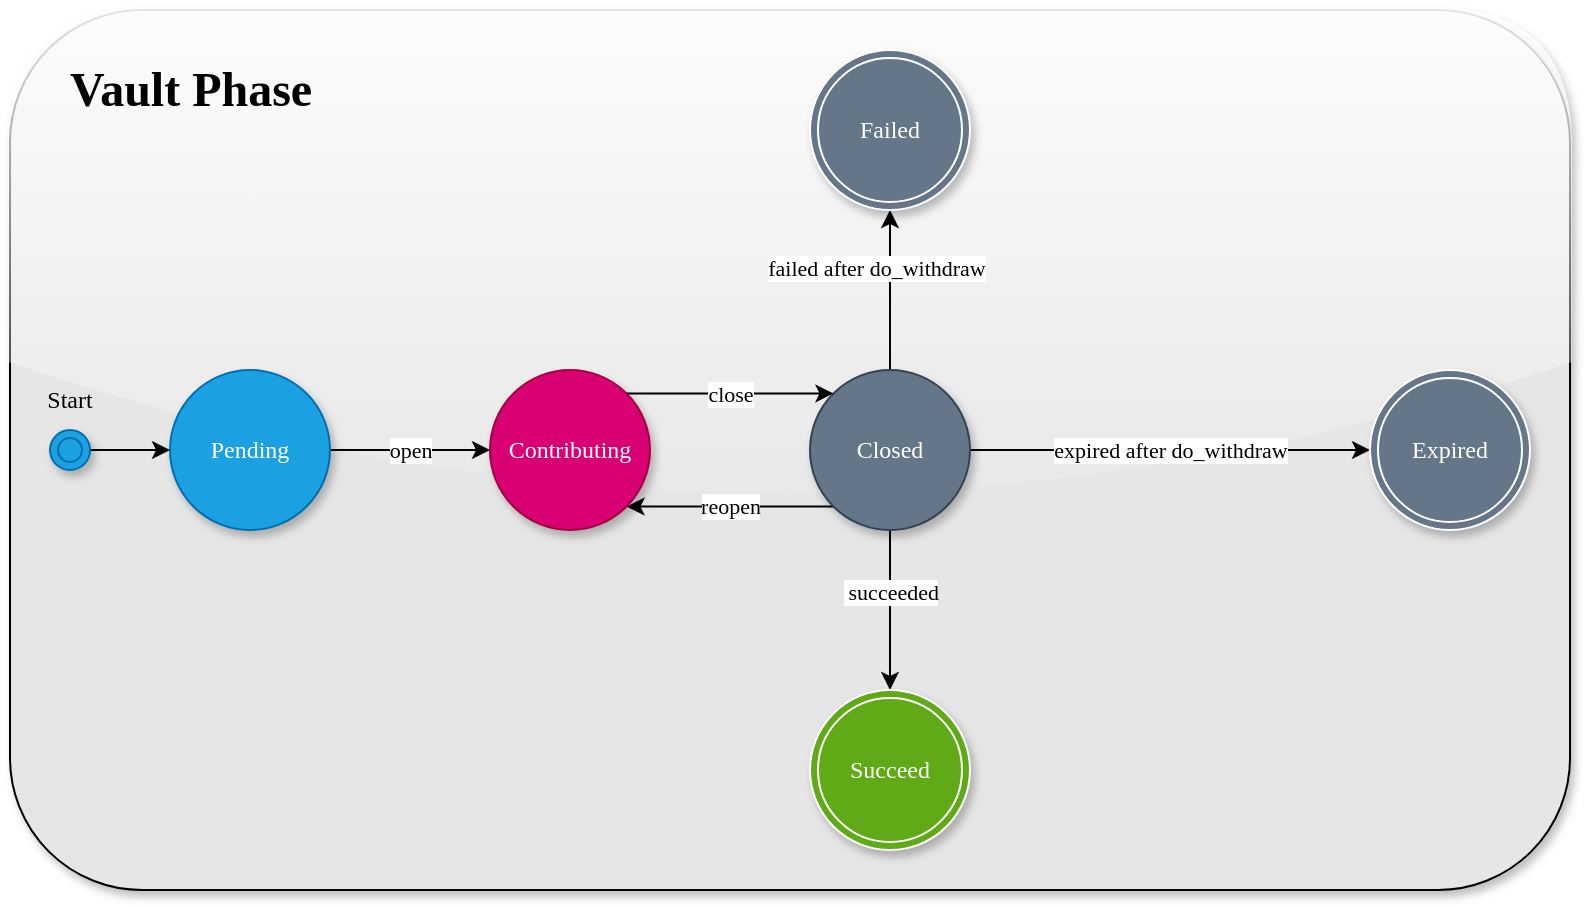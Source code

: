 <mxfile version="16.1.2" type="github">
  <diagram id="1uPX9x_j-0sSFSPksJR1" name="第 1 页">
    <mxGraphModel dx="1048" dy="695" grid="1" gridSize="10" guides="1" tooltips="1" connect="1" arrows="1" fold="1" page="1" pageScale="1" pageWidth="827" pageHeight="1169" math="0" shadow="0">
      <root>
        <mxCell id="0" />
        <mxCell id="1" parent="0" />
        <mxCell id="jL_A4L4SQUctZz-q6Tk6-27" value="" style="rounded=1;whiteSpace=wrap;html=1;fontFamily=Comic Sans MS;strokeColor=default;glass=1;shadow=1;sketch=0;fillColor=#E6E6E6;" vertex="1" parent="1">
          <mxGeometry x="40" y="20" width="780" height="440" as="geometry" />
        </mxCell>
        <mxCell id="jL_A4L4SQUctZz-q6Tk6-15" value="reopen" style="edgeStyle=orthogonalEdgeStyle;rounded=0;orthogonalLoop=1;jettySize=auto;html=1;exitX=0;exitY=1;exitDx=0;exitDy=0;entryX=1;entryY=1;entryDx=0;entryDy=0;fontFamily=Comic Sans MS;" edge="1" parent="1" source="jL_A4L4SQUctZz-q6Tk6-1" target="jL_A4L4SQUctZz-q6Tk6-2">
          <mxGeometry relative="1" as="geometry" />
        </mxCell>
        <mxCell id="jL_A4L4SQUctZz-q6Tk6-16" style="rounded=0;orthogonalLoop=1;jettySize=auto;html=1;exitX=0.5;exitY=1;exitDx=0;exitDy=0;entryX=0.5;entryY=0;entryDx=0;entryDy=0;fontFamily=Comic Sans MS;" edge="1" parent="1" source="jL_A4L4SQUctZz-q6Tk6-1" target="jL_A4L4SQUctZz-q6Tk6-29">
          <mxGeometry relative="1" as="geometry">
            <mxPoint x="480" y="360" as="targetPoint" />
          </mxGeometry>
        </mxCell>
        <mxCell id="jL_A4L4SQUctZz-q6Tk6-17" value="&amp;nbsp;succeeded" style="edgeLabel;html=1;align=center;verticalAlign=middle;resizable=0;points=[];fontFamily=Comic Sans MS;" vertex="1" connectable="0" parent="jL_A4L4SQUctZz-q6Tk6-16">
          <mxGeometry x="-0.443" y="-9" relative="1" as="geometry">
            <mxPoint x="9" y="8" as="offset" />
          </mxGeometry>
        </mxCell>
        <mxCell id="jL_A4L4SQUctZz-q6Tk6-18" value="failed after do_withdraw" style="rounded=0;orthogonalLoop=1;jettySize=auto;html=1;exitX=0.5;exitY=0;exitDx=0;exitDy=0;fontFamily=Comic Sans MS;" edge="1" parent="1" source="jL_A4L4SQUctZz-q6Tk6-1">
          <mxGeometry x="0.29" y="7" relative="1" as="geometry">
            <mxPoint x="480" y="120" as="targetPoint" />
            <mxPoint as="offset" />
          </mxGeometry>
        </mxCell>
        <mxCell id="jL_A4L4SQUctZz-q6Tk6-19" value="expired after do_withdraw" style="rounded=0;orthogonalLoop=1;jettySize=auto;html=1;exitX=1;exitY=0.5;exitDx=0;exitDy=0;entryX=0;entryY=0.5;entryDx=0;entryDy=0;edgeStyle=orthogonalEdgeStyle;curved=1;fontFamily=Comic Sans MS;" edge="1" parent="1" source="jL_A4L4SQUctZz-q6Tk6-1" target="jL_A4L4SQUctZz-q6Tk6-30">
          <mxGeometry relative="1" as="geometry">
            <mxPoint x="720" y="240" as="targetPoint" />
            <Array as="points" />
            <mxPoint as="offset" />
          </mxGeometry>
        </mxCell>
        <mxCell id="jL_A4L4SQUctZz-q6Tk6-1" value="Closed" style="ellipse;whiteSpace=wrap;html=1;aspect=fixed;fontFamily=Comic Sans MS;fillColor=#647687;fontColor=#ffffff;strokeColor=#314354;shadow=1;sketch=0;" vertex="1" parent="1">
          <mxGeometry x="440" y="200" width="80" height="80" as="geometry" />
        </mxCell>
        <mxCell id="jL_A4L4SQUctZz-q6Tk6-21" value="close" style="edgeStyle=orthogonalEdgeStyle;curved=1;rounded=0;orthogonalLoop=1;jettySize=auto;html=1;exitX=1;exitY=0;exitDx=0;exitDy=0;entryX=0;entryY=0;entryDx=0;entryDy=0;fontFamily=Comic Sans MS;" edge="1" parent="1" source="jL_A4L4SQUctZz-q6Tk6-2" target="jL_A4L4SQUctZz-q6Tk6-1">
          <mxGeometry relative="1" as="geometry" />
        </mxCell>
        <mxCell id="jL_A4L4SQUctZz-q6Tk6-2" value="Contributing" style="ellipse;whiteSpace=wrap;html=1;aspect=fixed;fontFamily=Comic Sans MS;fillColor=#d80073;fontColor=#ffffff;strokeColor=#A50040;shadow=1;sketch=0;" vertex="1" parent="1">
          <mxGeometry x="280" y="200" width="80" height="80" as="geometry" />
        </mxCell>
        <mxCell id="jL_A4L4SQUctZz-q6Tk6-14" value="open" style="edgeStyle=orthogonalEdgeStyle;rounded=0;orthogonalLoop=1;jettySize=auto;html=1;exitX=1;exitY=0.5;exitDx=0;exitDy=0;entryX=0;entryY=0.5;entryDx=0;entryDy=0;fontFamily=Comic Sans MS;" edge="1" parent="1" source="jL_A4L4SQUctZz-q6Tk6-6" target="jL_A4L4SQUctZz-q6Tk6-2">
          <mxGeometry relative="1" as="geometry" />
        </mxCell>
        <mxCell id="jL_A4L4SQUctZz-q6Tk6-6" value="Pending" style="ellipse;whiteSpace=wrap;html=1;aspect=fixed;fontFamily=Comic Sans MS;strokeColor=#006EAF;fillColor=#1ba1e2;fontColor=#ffffff;shadow=1;sketch=0;" vertex="1" parent="1">
          <mxGeometry x="120" y="200" width="80" height="80" as="geometry" />
        </mxCell>
        <mxCell id="jL_A4L4SQUctZz-q6Tk6-25" style="edgeStyle=orthogonalEdgeStyle;curved=1;rounded=0;orthogonalLoop=1;jettySize=auto;html=1;exitX=1;exitY=0.5;exitDx=0;exitDy=0;entryX=0;entryY=0.5;entryDx=0;entryDy=0;fontFamily=Comic Sans MS;" edge="1" parent="1" source="jL_A4L4SQUctZz-q6Tk6-23" target="jL_A4L4SQUctZz-q6Tk6-6">
          <mxGeometry relative="1" as="geometry" />
        </mxCell>
        <mxCell id="jL_A4L4SQUctZz-q6Tk6-23" value="" style="ellipse;shape=doubleEllipse;whiteSpace=wrap;html=1;aspect=fixed;fillColor=#1ba1e2;strokeColor=#006EAF;fontColor=#ffffff;fontFamily=Comic Sans MS;shadow=1;sketch=0;" vertex="1" parent="1">
          <mxGeometry x="60" y="230" width="20" height="20" as="geometry" />
        </mxCell>
        <mxCell id="jL_A4L4SQUctZz-q6Tk6-26" value="Start" style="text;html=1;strokeColor=none;fillColor=none;align=center;verticalAlign=middle;whiteSpace=wrap;rounded=0;fontFamily=Comic Sans MS;" vertex="1" parent="1">
          <mxGeometry x="40" y="200" width="60" height="30" as="geometry" />
        </mxCell>
        <mxCell id="jL_A4L4SQUctZz-q6Tk6-29" value="&lt;span style=&quot;color: rgb(255 , 255 , 255)&quot;&gt;Succeed&lt;/span&gt;" style="ellipse;shape=doubleEllipse;whiteSpace=wrap;html=1;aspect=fixed;shadow=1;glass=1;labelBorderColor=none;sketch=0;fontFamily=Comic Sans MS;strokeColor=#FFFFFF;fillColor=#60a917;fontColor=#ffffff;" vertex="1" parent="1">
          <mxGeometry x="440" y="360" width="80" height="80" as="geometry" />
        </mxCell>
        <mxCell id="jL_A4L4SQUctZz-q6Tk6-30" value="&lt;span style=&quot;color: rgb(255 , 255 , 255)&quot;&gt;Expired&lt;/span&gt;" style="ellipse;shape=doubleEllipse;whiteSpace=wrap;html=1;aspect=fixed;shadow=1;glass=1;labelBorderColor=none;sketch=0;fontFamily=Comic Sans MS;strokeColor=#FFFFFF;fillColor=#647687;fontColor=#ffffff;" vertex="1" parent="1">
          <mxGeometry x="720" y="200" width="80" height="80" as="geometry" />
        </mxCell>
        <mxCell id="jL_A4L4SQUctZz-q6Tk6-31" value="&lt;span style=&quot;color: rgb(255 , 255 , 255)&quot;&gt;Failed&lt;/span&gt;" style="ellipse;shape=doubleEllipse;whiteSpace=wrap;html=1;aspect=fixed;shadow=1;glass=1;labelBorderColor=none;sketch=0;fontFamily=Comic Sans MS;strokeColor=#FFFFFF;fillColor=#647687;fontColor=#ffffff;" vertex="1" parent="1">
          <mxGeometry x="440" y="40" width="80" height="80" as="geometry" />
        </mxCell>
        <mxCell id="jL_A4L4SQUctZz-q6Tk6-32" value="Vault Phase" style="text;strokeColor=none;fillColor=none;html=1;fontSize=24;fontStyle=1;verticalAlign=middle;align=center;shadow=0;glass=1;labelBorderColor=none;sketch=0;fontFamily=Comic Sans MS;" vertex="1" parent="1">
          <mxGeometry x="80" y="40" width="100" height="40" as="geometry" />
        </mxCell>
      </root>
    </mxGraphModel>
  </diagram>
</mxfile>
